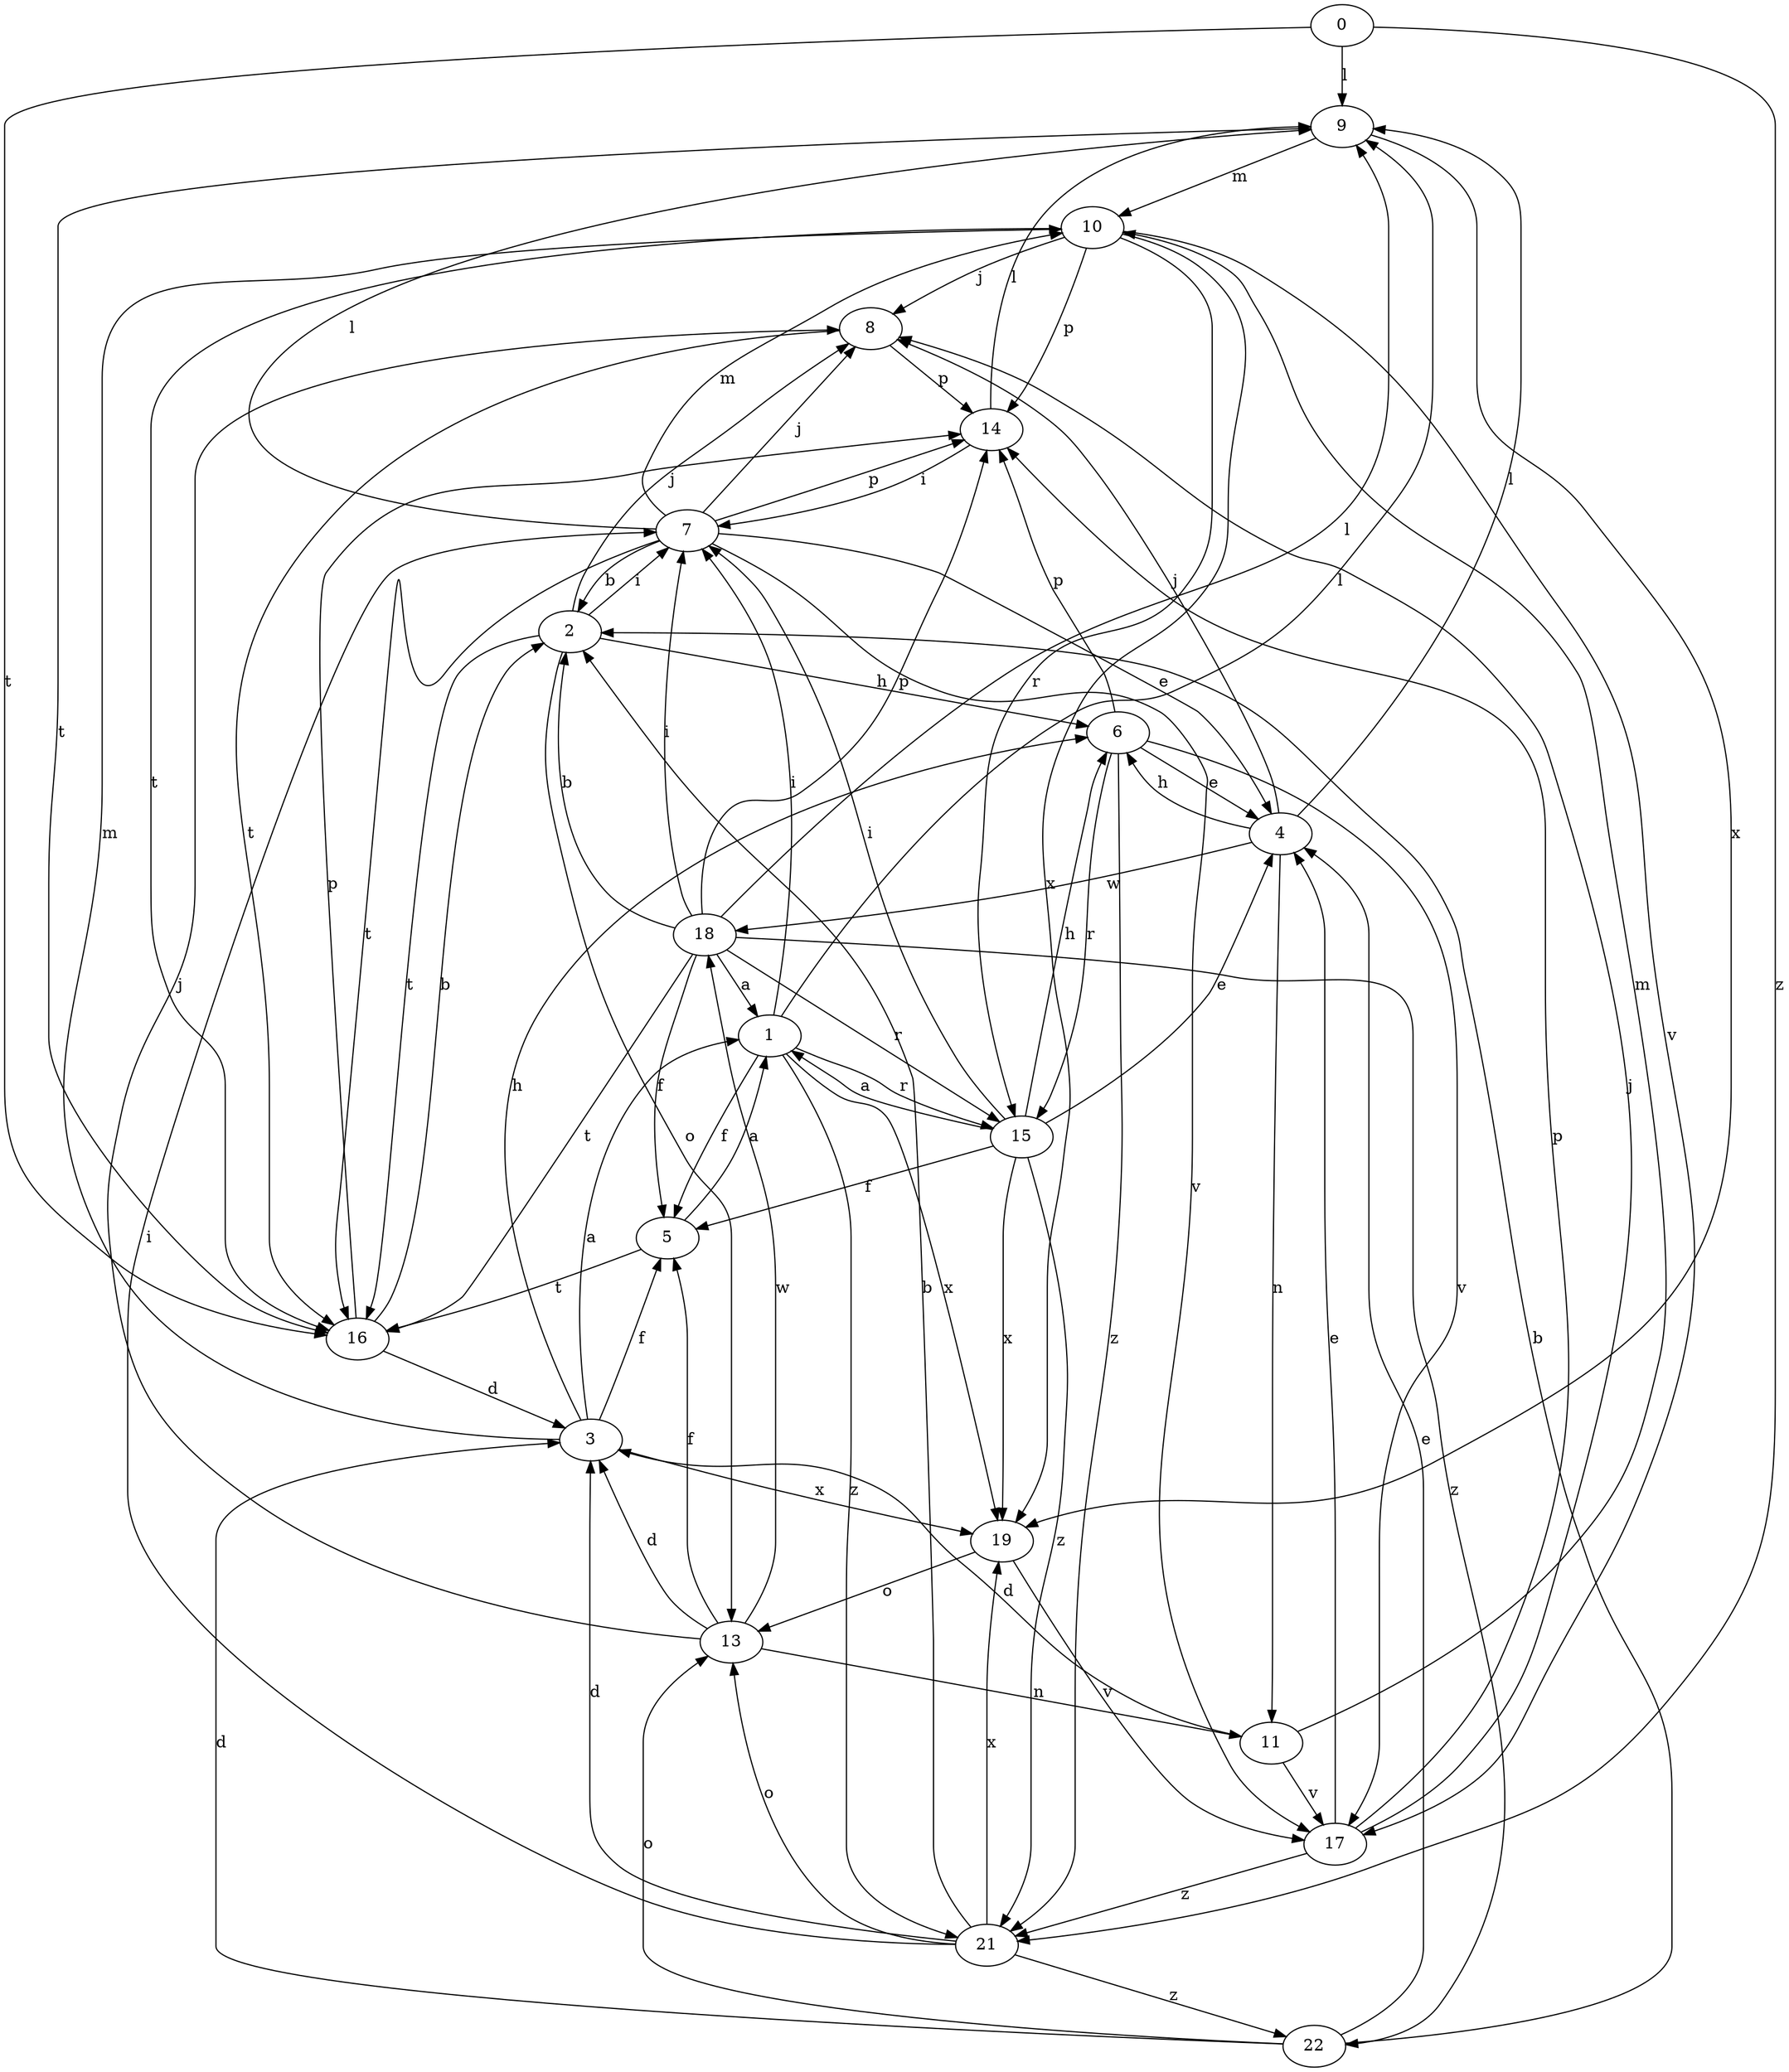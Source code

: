 strict digraph  {
0;
1;
2;
3;
4;
5;
6;
7;
8;
9;
10;
11;
13;
14;
15;
16;
17;
18;
19;
21;
22;
0 -> 9  [label=l];
0 -> 16  [label=t];
0 -> 21  [label=z];
1 -> 5  [label=f];
1 -> 7  [label=i];
1 -> 9  [label=l];
1 -> 15  [label=r];
1 -> 19  [label=x];
1 -> 21  [label=z];
2 -> 6  [label=h];
2 -> 7  [label=i];
2 -> 8  [label=j];
2 -> 13  [label=o];
2 -> 16  [label=t];
3 -> 1  [label=a];
3 -> 5  [label=f];
3 -> 6  [label=h];
3 -> 10  [label=m];
3 -> 19  [label=x];
4 -> 6  [label=h];
4 -> 8  [label=j];
4 -> 9  [label=l];
4 -> 11  [label=n];
4 -> 18  [label=w];
5 -> 1  [label=a];
5 -> 16  [label=t];
6 -> 4  [label=e];
6 -> 14  [label=p];
6 -> 15  [label=r];
6 -> 17  [label=v];
6 -> 21  [label=z];
7 -> 2  [label=b];
7 -> 4  [label=e];
7 -> 8  [label=j];
7 -> 9  [label=l];
7 -> 10  [label=m];
7 -> 14  [label=p];
7 -> 16  [label=t];
7 -> 17  [label=v];
8 -> 14  [label=p];
8 -> 16  [label=t];
9 -> 10  [label=m];
9 -> 16  [label=t];
9 -> 19  [label=x];
10 -> 8  [label=j];
10 -> 14  [label=p];
10 -> 15  [label=r];
10 -> 16  [label=t];
10 -> 17  [label=v];
10 -> 19  [label=x];
11 -> 3  [label=d];
11 -> 10  [label=m];
11 -> 17  [label=v];
13 -> 3  [label=d];
13 -> 5  [label=f];
13 -> 8  [label=j];
13 -> 11  [label=n];
13 -> 18  [label=w];
14 -> 7  [label=i];
14 -> 9  [label=l];
15 -> 1  [label=a];
15 -> 4  [label=e];
15 -> 5  [label=f];
15 -> 6  [label=h];
15 -> 7  [label=i];
15 -> 19  [label=x];
15 -> 21  [label=z];
16 -> 2  [label=b];
16 -> 3  [label=d];
16 -> 14  [label=p];
17 -> 4  [label=e];
17 -> 8  [label=j];
17 -> 14  [label=p];
17 -> 21  [label=z];
18 -> 1  [label=a];
18 -> 2  [label=b];
18 -> 5  [label=f];
18 -> 7  [label=i];
18 -> 9  [label=l];
18 -> 14  [label=p];
18 -> 15  [label=r];
18 -> 16  [label=t];
18 -> 22  [label=z];
19 -> 13  [label=o];
19 -> 17  [label=v];
21 -> 2  [label=b];
21 -> 3  [label=d];
21 -> 7  [label=i];
21 -> 13  [label=o];
21 -> 19  [label=x];
21 -> 22  [label=z];
22 -> 2  [label=b];
22 -> 3  [label=d];
22 -> 4  [label=e];
22 -> 13  [label=o];
}
